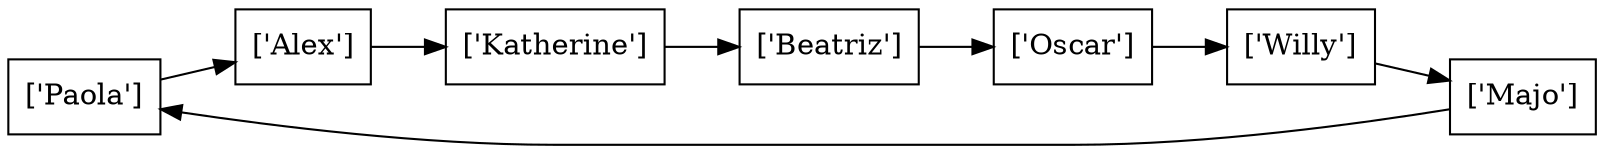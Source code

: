 digraph firstGraph{
node [shape = record];
rankdir=LR;
node0 [label=" ['Paola'] "];
node0 -> node1;
node1 [label=" ['Alex'] "];
node1 -> node2;
node2 [label=" ['Katherine'] "];
node2 -> node3;
node3 [label=" ['Beatriz'] "];
node3 -> node4;
node4 [label=" ['Oscar'] "];
node4 -> node5;
node5 [label=" ['Willy'] "];
node5 -> node6;
node6 [label=" ['Majo'] "];
node6 -> node0;
}